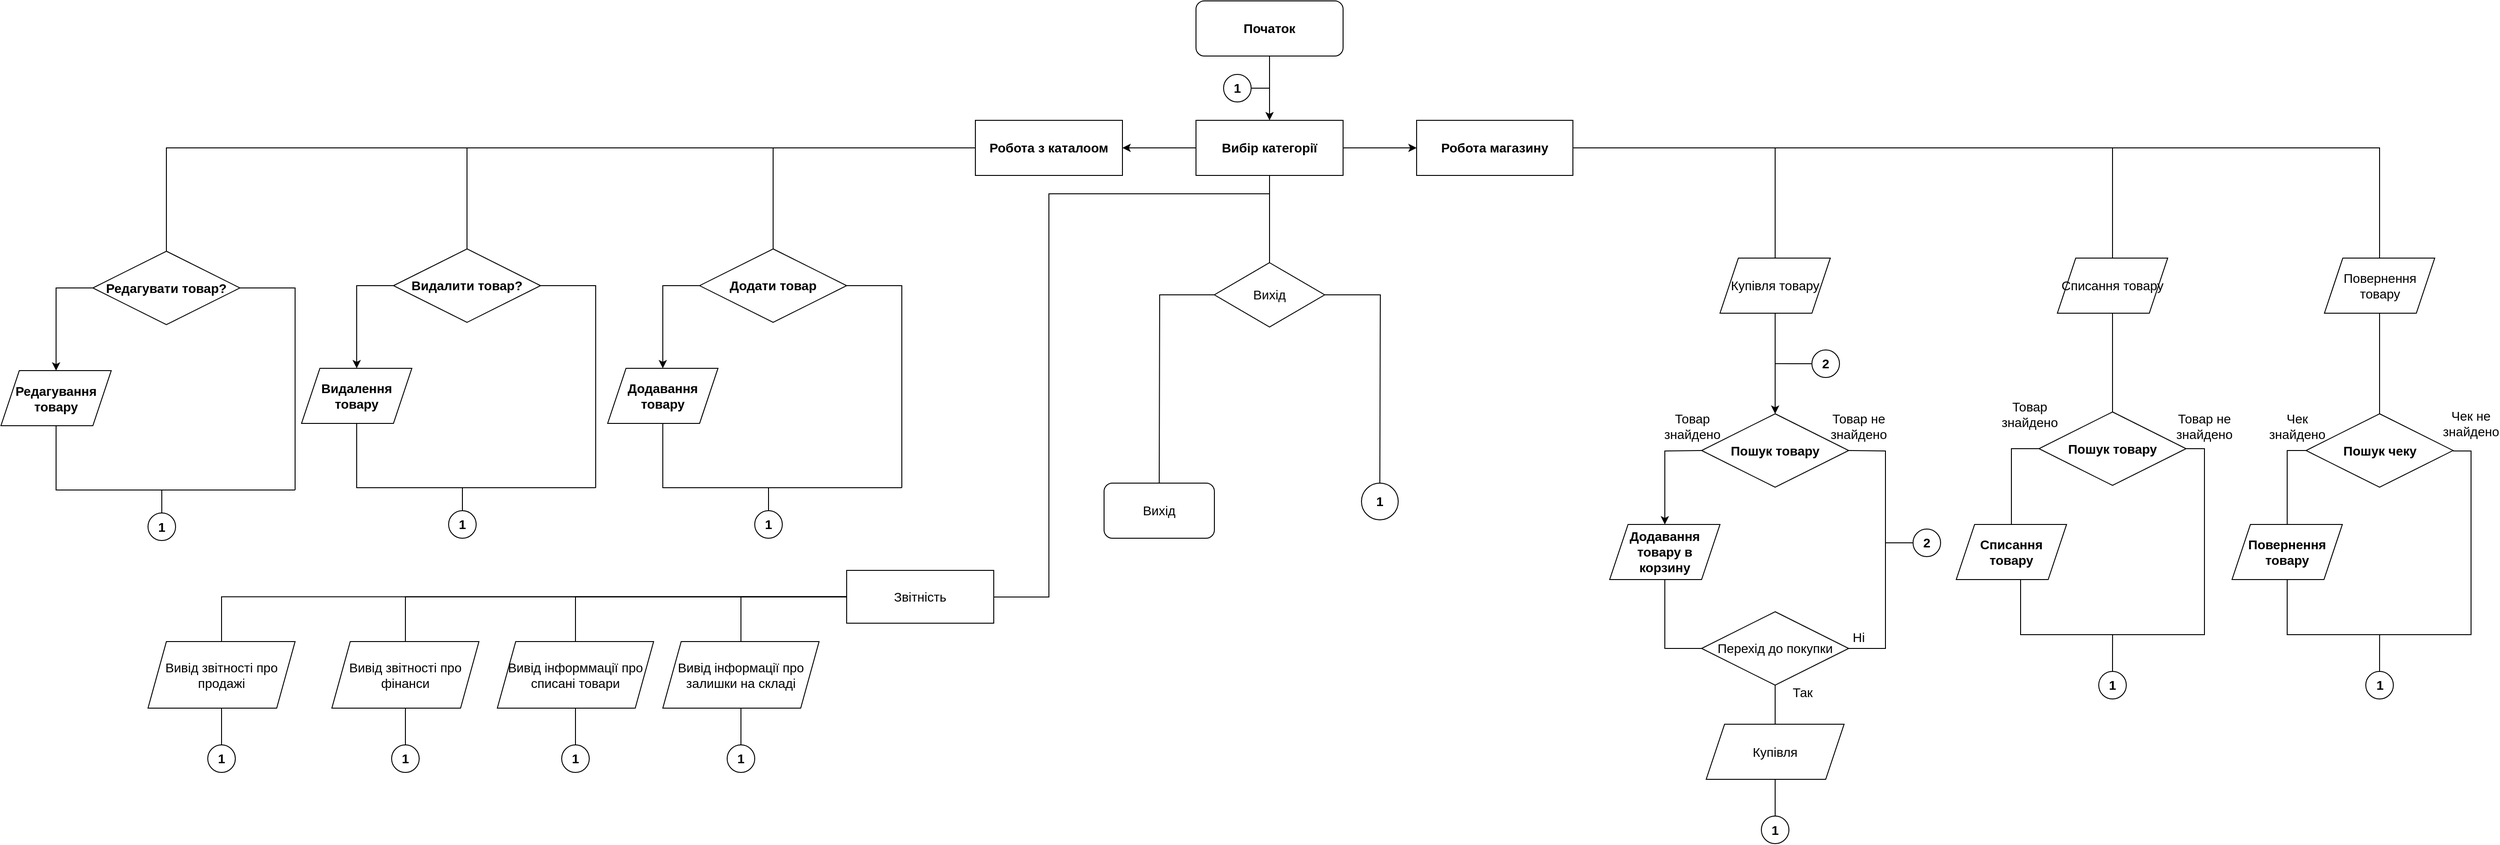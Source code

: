 <mxfile version="20.0.1" type="github">
  <diagram id="C5RBs43oDa-KdzZeNtuy" name="Page-1">
    <mxGraphModel dx="5209" dy="1905" grid="1" gridSize="10" guides="1" tooltips="1" connect="1" arrows="1" fold="1" page="1" pageScale="1" pageWidth="827" pageHeight="1169" math="0" shadow="0">
      <root>
        <mxCell id="WIyWlLk6GJQsqaUBKTNV-0" />
        <mxCell id="WIyWlLk6GJQsqaUBKTNV-1" parent="WIyWlLk6GJQsqaUBKTNV-0" />
        <mxCell id="IhnhWhZBl7mTdEsvZuZf-0" value="Початок" style="rounded=1;whiteSpace=wrap;html=1;fontStyle=1;fontSize=14;" vertex="1" parent="WIyWlLk6GJQsqaUBKTNV-1">
          <mxGeometry x="400" y="30" width="160" height="60" as="geometry" />
        </mxCell>
        <mxCell id="IhnhWhZBl7mTdEsvZuZf-137" style="edgeStyle=orthogonalEdgeStyle;rounded=0;orthogonalLoop=1;jettySize=auto;html=1;exitX=0.5;exitY=1;exitDx=0;exitDy=0;entryX=0.5;entryY=0;entryDx=0;entryDy=0;fontSize=14;endArrow=none;endFill=0;" edge="1" parent="WIyWlLk6GJQsqaUBKTNV-1" source="IhnhWhZBl7mTdEsvZuZf-1" target="IhnhWhZBl7mTdEsvZuZf-115">
          <mxGeometry relative="1" as="geometry">
            <Array as="points">
              <mxPoint x="480" y="240" />
              <mxPoint x="240" y="240" />
              <mxPoint x="240" y="679" />
              <mxPoint x="100" y="679" />
            </Array>
          </mxGeometry>
        </mxCell>
        <mxCell id="IhnhWhZBl7mTdEsvZuZf-1" value="Вибір категорії" style="rounded=0;whiteSpace=wrap;html=1;fontStyle=1;fontSize=14;" vertex="1" parent="WIyWlLk6GJQsqaUBKTNV-1">
          <mxGeometry x="400" y="160" width="160" height="60" as="geometry" />
        </mxCell>
        <mxCell id="IhnhWhZBl7mTdEsvZuZf-4" value="" style="endArrow=classic;html=1;rounded=0;exitX=0.5;exitY=1;exitDx=0;exitDy=0;entryX=0.5;entryY=0;entryDx=0;entryDy=0;fontStyle=1;fontSize=14;" edge="1" parent="WIyWlLk6GJQsqaUBKTNV-1" source="IhnhWhZBl7mTdEsvZuZf-0" target="IhnhWhZBl7mTdEsvZuZf-1">
          <mxGeometry width="50" height="50" relative="1" as="geometry">
            <mxPoint x="540" y="120" as="sourcePoint" />
            <mxPoint x="590" y="70" as="targetPoint" />
          </mxGeometry>
        </mxCell>
        <mxCell id="IhnhWhZBl7mTdEsvZuZf-5" value="1" style="ellipse;whiteSpace=wrap;html=1;fontStyle=1;fontSize=14;" vertex="1" parent="WIyWlLk6GJQsqaUBKTNV-1">
          <mxGeometry x="430" y="110" width="30" height="30" as="geometry" />
        </mxCell>
        <mxCell id="IhnhWhZBl7mTdEsvZuZf-7" value="" style="endArrow=none;html=1;rounded=0;exitX=1;exitY=0.5;exitDx=0;exitDy=0;fontStyle=1;fontSize=14;" edge="1" parent="WIyWlLk6GJQsqaUBKTNV-1" source="IhnhWhZBl7mTdEsvZuZf-5">
          <mxGeometry width="50" height="50" relative="1" as="geometry">
            <mxPoint x="630" y="170" as="sourcePoint" />
            <mxPoint x="480" y="125" as="targetPoint" />
          </mxGeometry>
        </mxCell>
        <mxCell id="IhnhWhZBl7mTdEsvZuZf-9" value="Робота з каталоом" style="rounded=0;whiteSpace=wrap;html=1;fontStyle=1;fontSize=14;" vertex="1" parent="WIyWlLk6GJQsqaUBKTNV-1">
          <mxGeometry x="160" y="160" width="160" height="60" as="geometry" />
        </mxCell>
        <mxCell id="IhnhWhZBl7mTdEsvZuZf-10" value="" style="endArrow=classic;html=1;rounded=0;entryX=1;entryY=0.5;entryDx=0;entryDy=0;exitX=0;exitY=0.5;exitDx=0;exitDy=0;fontStyle=1;fontSize=14;" edge="1" parent="WIyWlLk6GJQsqaUBKTNV-1" source="IhnhWhZBl7mTdEsvZuZf-1" target="IhnhWhZBl7mTdEsvZuZf-9">
          <mxGeometry width="50" height="50" relative="1" as="geometry">
            <mxPoint x="340" y="220" as="sourcePoint" />
            <mxPoint x="390" y="170" as="targetPoint" />
          </mxGeometry>
        </mxCell>
        <mxCell id="IhnhWhZBl7mTdEsvZuZf-13" value="Редагувати товар?" style="rhombus;whiteSpace=wrap;html=1;fontStyle=1;fontSize=14;" vertex="1" parent="WIyWlLk6GJQsqaUBKTNV-1">
          <mxGeometry x="-800" y="302.5" width="160" height="80" as="geometry" />
        </mxCell>
        <mxCell id="IhnhWhZBl7mTdEsvZuZf-17" value="Редагування товару" style="shape=parallelogram;perimeter=parallelogramPerimeter;whiteSpace=wrap;html=1;fixedSize=1;fontStyle=1;fontSize=14;" vertex="1" parent="WIyWlLk6GJQsqaUBKTNV-1">
          <mxGeometry x="-900" y="432.5" width="120" height="60" as="geometry" />
        </mxCell>
        <mxCell id="IhnhWhZBl7mTdEsvZuZf-21" value="" style="endArrow=classic;html=1;rounded=0;entryX=0.5;entryY=0;entryDx=0;entryDy=0;exitX=0;exitY=0.5;exitDx=0;exitDy=0;fontStyle=1;fontSize=14;" edge="1" parent="WIyWlLk6GJQsqaUBKTNV-1" source="IhnhWhZBl7mTdEsvZuZf-13" target="IhnhWhZBl7mTdEsvZuZf-17">
          <mxGeometry width="50" height="50" relative="1" as="geometry">
            <mxPoint x="-880" y="382.5" as="sourcePoint" />
            <mxPoint x="-830" y="332.5" as="targetPoint" />
            <Array as="points">
              <mxPoint x="-840" y="342.5" />
            </Array>
          </mxGeometry>
        </mxCell>
        <mxCell id="IhnhWhZBl7mTdEsvZuZf-25" value="" style="endArrow=none;html=1;rounded=0;entryX=0.5;entryY=1;entryDx=0;entryDy=0;fontStyle=1;fontSize=14;" edge="1" parent="WIyWlLk6GJQsqaUBKTNV-1" target="IhnhWhZBl7mTdEsvZuZf-17">
          <mxGeometry width="50" height="50" relative="1" as="geometry">
            <mxPoint x="-580" y="562.5" as="sourcePoint" />
            <mxPoint x="-700" y="612.5" as="targetPoint" />
            <Array as="points">
              <mxPoint x="-840" y="562.5" />
            </Array>
          </mxGeometry>
        </mxCell>
        <mxCell id="IhnhWhZBl7mTdEsvZuZf-26" value="" style="endArrow=none;html=1;rounded=0;entryX=1;entryY=0.5;entryDx=0;entryDy=0;fontStyle=1;fontSize=14;" edge="1" parent="WIyWlLk6GJQsqaUBKTNV-1" target="IhnhWhZBl7mTdEsvZuZf-13">
          <mxGeometry width="50" height="50" relative="1" as="geometry">
            <mxPoint x="-580" y="562.5" as="sourcePoint" />
            <mxPoint x="-640" y="462.5" as="targetPoint" />
            <Array as="points">
              <mxPoint x="-580" y="342.5" />
            </Array>
          </mxGeometry>
        </mxCell>
        <mxCell id="IhnhWhZBl7mTdEsvZuZf-27" value="1" style="ellipse;whiteSpace=wrap;html=1;fontStyle=1;fontSize=14;" vertex="1" parent="WIyWlLk6GJQsqaUBKTNV-1">
          <mxGeometry x="-740" y="587.5" width="30" height="30" as="geometry" />
        </mxCell>
        <mxCell id="IhnhWhZBl7mTdEsvZuZf-28" value="" style="endArrow=none;html=1;rounded=0;exitX=0.5;exitY=0;exitDx=0;exitDy=0;fontStyle=1;fontSize=14;" edge="1" parent="WIyWlLk6GJQsqaUBKTNV-1" source="IhnhWhZBl7mTdEsvZuZf-27">
          <mxGeometry width="50" height="50" relative="1" as="geometry">
            <mxPoint x="-630" y="612.5" as="sourcePoint" />
            <mxPoint x="-725" y="562.5" as="targetPoint" />
          </mxGeometry>
        </mxCell>
        <mxCell id="IhnhWhZBl7mTdEsvZuZf-29" value="Видалити товар?" style="rhombus;whiteSpace=wrap;html=1;fontStyle=1;fontSize=14;" vertex="1" parent="WIyWlLk6GJQsqaUBKTNV-1">
          <mxGeometry x="-473" y="300" width="160" height="80" as="geometry" />
        </mxCell>
        <mxCell id="IhnhWhZBl7mTdEsvZuZf-30" value="Видалення товару" style="shape=parallelogram;perimeter=parallelogramPerimeter;whiteSpace=wrap;html=1;fixedSize=1;fontStyle=1;fontSize=14;" vertex="1" parent="WIyWlLk6GJQsqaUBKTNV-1">
          <mxGeometry x="-573" y="430" width="120" height="60" as="geometry" />
        </mxCell>
        <mxCell id="IhnhWhZBl7mTdEsvZuZf-31" value="" style="endArrow=classic;html=1;rounded=0;entryX=0.5;entryY=0;entryDx=0;entryDy=0;exitX=0;exitY=0.5;exitDx=0;exitDy=0;fontStyle=1;fontSize=14;" edge="1" source="IhnhWhZBl7mTdEsvZuZf-29" target="IhnhWhZBl7mTdEsvZuZf-30" parent="WIyWlLk6GJQsqaUBKTNV-1">
          <mxGeometry width="50" height="50" relative="1" as="geometry">
            <mxPoint x="-553" y="380" as="sourcePoint" />
            <mxPoint x="-503" y="330" as="targetPoint" />
            <Array as="points">
              <mxPoint x="-513" y="340" />
            </Array>
          </mxGeometry>
        </mxCell>
        <mxCell id="IhnhWhZBl7mTdEsvZuZf-32" value="" style="endArrow=none;html=1;rounded=0;entryX=0.5;entryY=1;entryDx=0;entryDy=0;fontStyle=1;fontSize=14;" edge="1" target="IhnhWhZBl7mTdEsvZuZf-30" parent="WIyWlLk6GJQsqaUBKTNV-1">
          <mxGeometry width="50" height="50" relative="1" as="geometry">
            <mxPoint x="-253.0" y="560" as="sourcePoint" />
            <mxPoint x="-373" y="610" as="targetPoint" />
            <Array as="points">
              <mxPoint x="-513" y="560" />
            </Array>
          </mxGeometry>
        </mxCell>
        <mxCell id="IhnhWhZBl7mTdEsvZuZf-33" value="" style="endArrow=none;html=1;rounded=0;entryX=1;entryY=0.5;entryDx=0;entryDy=0;fontStyle=1;fontSize=14;" edge="1" target="IhnhWhZBl7mTdEsvZuZf-29" parent="WIyWlLk6GJQsqaUBKTNV-1">
          <mxGeometry width="50" height="50" relative="1" as="geometry">
            <mxPoint x="-253.0" y="560" as="sourcePoint" />
            <mxPoint x="-313" y="460" as="targetPoint" />
            <Array as="points">
              <mxPoint x="-253" y="340" />
            </Array>
          </mxGeometry>
        </mxCell>
        <mxCell id="IhnhWhZBl7mTdEsvZuZf-34" value="1" style="ellipse;whiteSpace=wrap;html=1;fontStyle=1;fontSize=14;" vertex="1" parent="WIyWlLk6GJQsqaUBKTNV-1">
          <mxGeometry x="-413" y="585" width="30" height="30" as="geometry" />
        </mxCell>
        <mxCell id="IhnhWhZBl7mTdEsvZuZf-35" value="" style="endArrow=none;html=1;rounded=0;exitX=0.5;exitY=0;exitDx=0;exitDy=0;fontStyle=1;fontSize=14;" edge="1" source="IhnhWhZBl7mTdEsvZuZf-34" parent="WIyWlLk6GJQsqaUBKTNV-1">
          <mxGeometry width="50" height="50" relative="1" as="geometry">
            <mxPoint x="-303" y="610" as="sourcePoint" />
            <mxPoint x="-398.0" y="560" as="targetPoint" />
          </mxGeometry>
        </mxCell>
        <mxCell id="IhnhWhZBl7mTdEsvZuZf-36" value="Додати товар" style="rhombus;whiteSpace=wrap;html=1;fontStyle=1;fontSize=14;" vertex="1" parent="WIyWlLk6GJQsqaUBKTNV-1">
          <mxGeometry x="-140" y="300" width="160" height="80" as="geometry" />
        </mxCell>
        <mxCell id="IhnhWhZBl7mTdEsvZuZf-37" value="Додавання товару" style="shape=parallelogram;perimeter=parallelogramPerimeter;whiteSpace=wrap;html=1;fixedSize=1;fontStyle=1;fontSize=14;" vertex="1" parent="WIyWlLk6GJQsqaUBKTNV-1">
          <mxGeometry x="-240" y="430" width="120" height="60" as="geometry" />
        </mxCell>
        <mxCell id="IhnhWhZBl7mTdEsvZuZf-38" value="" style="endArrow=classic;html=1;rounded=0;entryX=0.5;entryY=0;entryDx=0;entryDy=0;exitX=0;exitY=0.5;exitDx=0;exitDy=0;fontStyle=1;fontSize=14;" edge="1" source="IhnhWhZBl7mTdEsvZuZf-36" target="IhnhWhZBl7mTdEsvZuZf-37" parent="WIyWlLk6GJQsqaUBKTNV-1">
          <mxGeometry width="50" height="50" relative="1" as="geometry">
            <mxPoint x="-220" y="380" as="sourcePoint" />
            <mxPoint x="-170" y="330" as="targetPoint" />
            <Array as="points">
              <mxPoint x="-180" y="340" />
            </Array>
          </mxGeometry>
        </mxCell>
        <mxCell id="IhnhWhZBl7mTdEsvZuZf-39" value="" style="endArrow=none;html=1;rounded=0;entryX=0.5;entryY=1;entryDx=0;entryDy=0;fontStyle=1;fontSize=14;" edge="1" target="IhnhWhZBl7mTdEsvZuZf-37" parent="WIyWlLk6GJQsqaUBKTNV-1">
          <mxGeometry width="50" height="50" relative="1" as="geometry">
            <mxPoint x="80.0" y="560" as="sourcePoint" />
            <mxPoint x="-40" y="610" as="targetPoint" />
            <Array as="points">
              <mxPoint x="-180" y="560" />
            </Array>
          </mxGeometry>
        </mxCell>
        <mxCell id="IhnhWhZBl7mTdEsvZuZf-40" value="" style="endArrow=none;html=1;rounded=0;entryX=1;entryY=0.5;entryDx=0;entryDy=0;fontStyle=1;fontSize=14;" edge="1" target="IhnhWhZBl7mTdEsvZuZf-36" parent="WIyWlLk6GJQsqaUBKTNV-1">
          <mxGeometry width="50" height="50" relative="1" as="geometry">
            <mxPoint x="80.0" y="560" as="sourcePoint" />
            <mxPoint x="20" y="460" as="targetPoint" />
            <Array as="points">
              <mxPoint x="80" y="340" />
            </Array>
          </mxGeometry>
        </mxCell>
        <mxCell id="IhnhWhZBl7mTdEsvZuZf-41" value="1" style="ellipse;whiteSpace=wrap;html=1;fontStyle=1;fontSize=14;" vertex="1" parent="WIyWlLk6GJQsqaUBKTNV-1">
          <mxGeometry x="-80" y="585" width="30" height="30" as="geometry" />
        </mxCell>
        <mxCell id="IhnhWhZBl7mTdEsvZuZf-42" value="" style="endArrow=none;html=1;rounded=0;exitX=0.5;exitY=0;exitDx=0;exitDy=0;fontStyle=1;fontSize=14;" edge="1" source="IhnhWhZBl7mTdEsvZuZf-41" parent="WIyWlLk6GJQsqaUBKTNV-1">
          <mxGeometry width="50" height="50" relative="1" as="geometry">
            <mxPoint x="30" y="610" as="sourcePoint" />
            <mxPoint x="-65.0" y="560" as="targetPoint" />
          </mxGeometry>
        </mxCell>
        <mxCell id="IhnhWhZBl7mTdEsvZuZf-43" value="" style="endArrow=none;html=1;rounded=0;fontSize=14;entryX=0;entryY=0.5;entryDx=0;entryDy=0;exitX=0.5;exitY=0;exitDx=0;exitDy=0;" edge="1" parent="WIyWlLk6GJQsqaUBKTNV-1" source="IhnhWhZBl7mTdEsvZuZf-13" target="IhnhWhZBl7mTdEsvZuZf-9">
          <mxGeometry width="50" height="50" relative="1" as="geometry">
            <mxPoint x="-720" y="300" as="sourcePoint" />
            <mxPoint x="-300" y="190" as="targetPoint" />
            <Array as="points">
              <mxPoint x="-720" y="190" />
            </Array>
          </mxGeometry>
        </mxCell>
        <mxCell id="IhnhWhZBl7mTdEsvZuZf-44" value="" style="endArrow=none;html=1;rounded=0;fontSize=14;entryX=0.5;entryY=0;entryDx=0;entryDy=0;" edge="1" parent="WIyWlLk6GJQsqaUBKTNV-1" target="IhnhWhZBl7mTdEsvZuZf-29">
          <mxGeometry width="50" height="50" relative="1" as="geometry">
            <mxPoint x="-393" y="190" as="sourcePoint" />
            <mxPoint x="-410" y="230" as="targetPoint" />
          </mxGeometry>
        </mxCell>
        <mxCell id="IhnhWhZBl7mTdEsvZuZf-45" value="" style="endArrow=none;html=1;rounded=0;fontSize=14;entryX=0.5;entryY=0;entryDx=0;entryDy=0;" edge="1" parent="WIyWlLk6GJQsqaUBKTNV-1" target="IhnhWhZBl7mTdEsvZuZf-36">
          <mxGeometry width="50" height="50" relative="1" as="geometry">
            <mxPoint x="-60" y="190" as="sourcePoint" />
            <mxPoint x="-130" y="250" as="targetPoint" />
          </mxGeometry>
        </mxCell>
        <mxCell id="IhnhWhZBl7mTdEsvZuZf-112" style="edgeStyle=orthogonalEdgeStyle;rounded=0;orthogonalLoop=1;jettySize=auto;html=1;exitX=1;exitY=0.5;exitDx=0;exitDy=0;entryX=0.5;entryY=0;entryDx=0;entryDy=0;fontSize=14;endArrow=none;endFill=0;" edge="1" parent="WIyWlLk6GJQsqaUBKTNV-1" source="IhnhWhZBl7mTdEsvZuZf-46" target="IhnhWhZBl7mTdEsvZuZf-101">
          <mxGeometry relative="1" as="geometry" />
        </mxCell>
        <mxCell id="IhnhWhZBl7mTdEsvZuZf-113" style="edgeStyle=orthogonalEdgeStyle;rounded=0;orthogonalLoop=1;jettySize=auto;html=1;exitX=1;exitY=0.5;exitDx=0;exitDy=0;entryX=0.5;entryY=0;entryDx=0;entryDy=0;fontSize=14;endArrow=none;endFill=0;" edge="1" parent="WIyWlLk6GJQsqaUBKTNV-1" source="IhnhWhZBl7mTdEsvZuZf-46" target="IhnhWhZBl7mTdEsvZuZf-48">
          <mxGeometry relative="1" as="geometry" />
        </mxCell>
        <mxCell id="IhnhWhZBl7mTdEsvZuZf-114" style="edgeStyle=orthogonalEdgeStyle;rounded=0;orthogonalLoop=1;jettySize=auto;html=1;exitX=1;exitY=0.5;exitDx=0;exitDy=0;entryX=0.5;entryY=0;entryDx=0;entryDy=0;fontSize=14;endArrow=none;endFill=0;" edge="1" parent="WIyWlLk6GJQsqaUBKTNV-1" source="IhnhWhZBl7mTdEsvZuZf-46" target="IhnhWhZBl7mTdEsvZuZf-90">
          <mxGeometry relative="1" as="geometry" />
        </mxCell>
        <mxCell id="IhnhWhZBl7mTdEsvZuZf-46" value="Робота магазину" style="rounded=0;whiteSpace=wrap;html=1;fontStyle=1;fontSize=14;" vertex="1" parent="WIyWlLk6GJQsqaUBKTNV-1">
          <mxGeometry x="640" y="160" width="170" height="60" as="geometry" />
        </mxCell>
        <mxCell id="IhnhWhZBl7mTdEsvZuZf-47" value="" style="endArrow=classic;html=1;rounded=0;fontSize=14;entryX=0;entryY=0.5;entryDx=0;entryDy=0;exitX=1;exitY=0.5;exitDx=0;exitDy=0;" edge="1" parent="WIyWlLk6GJQsqaUBKTNV-1" source="IhnhWhZBl7mTdEsvZuZf-1" target="IhnhWhZBl7mTdEsvZuZf-46">
          <mxGeometry width="50" height="50" relative="1" as="geometry">
            <mxPoint x="510" y="410" as="sourcePoint" />
            <mxPoint x="560" y="360" as="targetPoint" />
          </mxGeometry>
        </mxCell>
        <mxCell id="IhnhWhZBl7mTdEsvZuZf-57" style="edgeStyle=orthogonalEdgeStyle;rounded=0;orthogonalLoop=1;jettySize=auto;html=1;exitX=0.5;exitY=1;exitDx=0;exitDy=0;entryX=0.5;entryY=0;entryDx=0;entryDy=0;fontSize=14;" edge="1" parent="WIyWlLk6GJQsqaUBKTNV-1" source="IhnhWhZBl7mTdEsvZuZf-48" target="IhnhWhZBl7mTdEsvZuZf-50">
          <mxGeometry relative="1" as="geometry" />
        </mxCell>
        <mxCell id="IhnhWhZBl7mTdEsvZuZf-48" value="Купівля товару" style="shape=parallelogram;perimeter=parallelogramPerimeter;whiteSpace=wrap;html=1;fixedSize=1;fontSize=14;" vertex="1" parent="WIyWlLk6GJQsqaUBKTNV-1">
          <mxGeometry x="970" y="310" width="120" height="60" as="geometry" />
        </mxCell>
        <mxCell id="IhnhWhZBl7mTdEsvZuZf-50" value="Пошук товару" style="rhombus;whiteSpace=wrap;html=1;fontStyle=1;fontSize=14;" vertex="1" parent="WIyWlLk6GJQsqaUBKTNV-1">
          <mxGeometry x="950" y="479.5" width="160" height="80" as="geometry" />
        </mxCell>
        <mxCell id="IhnhWhZBl7mTdEsvZuZf-72" style="edgeStyle=orthogonalEdgeStyle;rounded=0;orthogonalLoop=1;jettySize=auto;html=1;exitX=0.5;exitY=1;exitDx=0;exitDy=0;entryX=0;entryY=0.5;entryDx=0;entryDy=0;fontSize=14;endArrow=none;endFill=0;" edge="1" parent="WIyWlLk6GJQsqaUBKTNV-1" source="IhnhWhZBl7mTdEsvZuZf-51" target="IhnhWhZBl7mTdEsvZuZf-71">
          <mxGeometry relative="1" as="geometry" />
        </mxCell>
        <mxCell id="IhnhWhZBl7mTdEsvZuZf-51" value="Додавання товару в корзину" style="shape=parallelogram;perimeter=parallelogramPerimeter;whiteSpace=wrap;html=1;fixedSize=1;fontStyle=1;fontSize=14;" vertex="1" parent="WIyWlLk6GJQsqaUBKTNV-1">
          <mxGeometry x="850" y="600" width="120" height="60" as="geometry" />
        </mxCell>
        <mxCell id="IhnhWhZBl7mTdEsvZuZf-52" value="" style="endArrow=classic;html=1;rounded=0;exitX=0;exitY=0.5;exitDx=0;exitDy=0;fontStyle=1;fontSize=14;entryX=0.5;entryY=0;entryDx=0;entryDy=0;" edge="1" parent="WIyWlLk6GJQsqaUBKTNV-1" source="IhnhWhZBl7mTdEsvZuZf-50" target="IhnhWhZBl7mTdEsvZuZf-51">
          <mxGeometry width="50" height="50" relative="1" as="geometry">
            <mxPoint x="870" y="562.5" as="sourcePoint" />
            <mxPoint x="910" y="590" as="targetPoint" />
            <Array as="points">
              <mxPoint x="910" y="520" />
            </Array>
          </mxGeometry>
        </mxCell>
        <mxCell id="IhnhWhZBl7mTdEsvZuZf-60" style="edgeStyle=orthogonalEdgeStyle;rounded=0;orthogonalLoop=1;jettySize=auto;html=1;exitX=0;exitY=0.5;exitDx=0;exitDy=0;fontSize=14;labelPosition=right;verticalLabelPosition=middle;align=left;verticalAlign=middle;horizontal=1;endArrow=none;endFill=0;" edge="1" parent="WIyWlLk6GJQsqaUBKTNV-1" source="IhnhWhZBl7mTdEsvZuZf-58">
          <mxGeometry relative="1" as="geometry">
            <mxPoint x="1030" y="424.917" as="targetPoint" />
          </mxGeometry>
        </mxCell>
        <mxCell id="IhnhWhZBl7mTdEsvZuZf-58" value="2" style="ellipse;whiteSpace=wrap;html=1;fontStyle=1;fontSize=14;" vertex="1" parent="WIyWlLk6GJQsqaUBKTNV-1">
          <mxGeometry x="1070" y="410" width="30" height="30" as="geometry" />
        </mxCell>
        <mxCell id="IhnhWhZBl7mTdEsvZuZf-64" value="Товар знайдено" style="text;html=1;strokeColor=none;fillColor=none;align=center;verticalAlign=middle;whiteSpace=wrap;rounded=0;fontSize=14;" vertex="1" parent="WIyWlLk6GJQsqaUBKTNV-1">
          <mxGeometry x="910" y="477.5" width="60" height="30" as="geometry" />
        </mxCell>
        <mxCell id="IhnhWhZBl7mTdEsvZuZf-65" value="Товар не знайдено" style="text;html=1;strokeColor=none;fillColor=none;align=center;verticalAlign=middle;whiteSpace=wrap;rounded=0;fontSize=14;" vertex="1" parent="WIyWlLk6GJQsqaUBKTNV-1">
          <mxGeometry x="1091" y="477.5" width="60" height="30" as="geometry" />
        </mxCell>
        <mxCell id="IhnhWhZBl7mTdEsvZuZf-71" value="Перехід до покупки" style="rhombus;whiteSpace=wrap;html=1;fontSize=14;" vertex="1" parent="WIyWlLk6GJQsqaUBKTNV-1">
          <mxGeometry x="950" y="695" width="160" height="80" as="geometry" />
        </mxCell>
        <mxCell id="IhnhWhZBl7mTdEsvZuZf-74" value="" style="endArrow=none;html=1;rounded=0;fontSize=14;exitX=1;exitY=0.5;exitDx=0;exitDy=0;entryX=1;entryY=0.5;entryDx=0;entryDy=0;" edge="1" parent="WIyWlLk6GJQsqaUBKTNV-1" source="IhnhWhZBl7mTdEsvZuZf-71" target="IhnhWhZBl7mTdEsvZuZf-50">
          <mxGeometry width="50" height="50" relative="1" as="geometry">
            <mxPoint x="1130" y="720" as="sourcePoint" />
            <mxPoint x="1110" y="530" as="targetPoint" />
            <Array as="points">
              <mxPoint x="1150" y="735" />
              <mxPoint x="1150" y="520" />
            </Array>
          </mxGeometry>
        </mxCell>
        <mxCell id="IhnhWhZBl7mTdEsvZuZf-78" value="Ні" style="text;html=1;strokeColor=none;fillColor=none;align=center;verticalAlign=middle;whiteSpace=wrap;rounded=0;fontSize=14;" vertex="1" parent="WIyWlLk6GJQsqaUBKTNV-1">
          <mxGeometry x="1091" y="707.5" width="60" height="30" as="geometry" />
        </mxCell>
        <mxCell id="IhnhWhZBl7mTdEsvZuZf-79" value="Так" style="text;html=1;strokeColor=none;fillColor=none;align=center;verticalAlign=middle;whiteSpace=wrap;rounded=0;fontSize=14;" vertex="1" parent="WIyWlLk6GJQsqaUBKTNV-1">
          <mxGeometry x="1030" y="767.5" width="60" height="30" as="geometry" />
        </mxCell>
        <mxCell id="IhnhWhZBl7mTdEsvZuZf-80" value="Купівля" style="shape=parallelogram;perimeter=parallelogramPerimeter;whiteSpace=wrap;html=1;fixedSize=1;fontSize=14;" vertex="1" parent="WIyWlLk6GJQsqaUBKTNV-1">
          <mxGeometry x="955" y="817.5" width="150" height="60" as="geometry" />
        </mxCell>
        <mxCell id="IhnhWhZBl7mTdEsvZuZf-83" value="1" style="ellipse;whiteSpace=wrap;html=1;fontStyle=1;fontSize=14;" vertex="1" parent="WIyWlLk6GJQsqaUBKTNV-1">
          <mxGeometry x="1015" y="917.5" width="30" height="30" as="geometry" />
        </mxCell>
        <mxCell id="IhnhWhZBl7mTdEsvZuZf-84" value="2" style="ellipse;whiteSpace=wrap;html=1;fontStyle=1;fontSize=14;" vertex="1" parent="WIyWlLk6GJQsqaUBKTNV-1">
          <mxGeometry x="1180" y="605" width="30" height="30" as="geometry" />
        </mxCell>
        <mxCell id="IhnhWhZBl7mTdEsvZuZf-85" value="" style="endArrow=none;html=1;rounded=0;fontSize=14;entryX=0;entryY=0.5;entryDx=0;entryDy=0;" edge="1" parent="WIyWlLk6GJQsqaUBKTNV-1" target="IhnhWhZBl7mTdEsvZuZf-84">
          <mxGeometry width="50" height="50" relative="1" as="geometry">
            <mxPoint x="1150" y="620" as="sourcePoint" />
            <mxPoint x="1110" y="610" as="targetPoint" />
          </mxGeometry>
        </mxCell>
        <mxCell id="IhnhWhZBl7mTdEsvZuZf-88" value="" style="endArrow=none;html=1;rounded=0;fontSize=14;entryX=0.5;entryY=0;entryDx=0;entryDy=0;exitX=0.5;exitY=1;exitDx=0;exitDy=0;" edge="1" parent="WIyWlLk6GJQsqaUBKTNV-1" source="IhnhWhZBl7mTdEsvZuZf-80" target="IhnhWhZBl7mTdEsvZuZf-83">
          <mxGeometry width="50" height="50" relative="1" as="geometry">
            <mxPoint x="950" y="947.5" as="sourcePoint" />
            <mxPoint x="1000" y="897.5" as="targetPoint" />
          </mxGeometry>
        </mxCell>
        <mxCell id="IhnhWhZBl7mTdEsvZuZf-89" value="" style="endArrow=none;html=1;rounded=0;fontSize=14;entryX=0;entryY=0.25;entryDx=0;entryDy=0;exitX=0.5;exitY=0;exitDx=0;exitDy=0;" edge="1" parent="WIyWlLk6GJQsqaUBKTNV-1" source="IhnhWhZBl7mTdEsvZuZf-80" target="IhnhWhZBl7mTdEsvZuZf-79">
          <mxGeometry width="50" height="50" relative="1" as="geometry">
            <mxPoint x="940" y="827.5" as="sourcePoint" />
            <mxPoint x="990" y="777.5" as="targetPoint" />
          </mxGeometry>
        </mxCell>
        <mxCell id="IhnhWhZBl7mTdEsvZuZf-97" style="edgeStyle=orthogonalEdgeStyle;rounded=0;orthogonalLoop=1;jettySize=auto;html=1;exitX=0.5;exitY=1;exitDx=0;exitDy=0;entryX=0.5;entryY=0;entryDx=0;entryDy=0;fontSize=14;endArrow=none;endFill=0;" edge="1" parent="WIyWlLk6GJQsqaUBKTNV-1" source="IhnhWhZBl7mTdEsvZuZf-90" target="IhnhWhZBl7mTdEsvZuZf-93">
          <mxGeometry relative="1" as="geometry" />
        </mxCell>
        <mxCell id="IhnhWhZBl7mTdEsvZuZf-90" value="Списання товару" style="shape=parallelogram;perimeter=parallelogramPerimeter;whiteSpace=wrap;html=1;fixedSize=1;fontSize=14;" vertex="1" parent="WIyWlLk6GJQsqaUBKTNV-1">
          <mxGeometry x="1337" y="310" width="120" height="60" as="geometry" />
        </mxCell>
        <mxCell id="IhnhWhZBl7mTdEsvZuZf-91" value="Товар знайдено" style="text;html=1;strokeColor=none;fillColor=none;align=center;verticalAlign=middle;whiteSpace=wrap;rounded=0;fontSize=14;" vertex="1" parent="WIyWlLk6GJQsqaUBKTNV-1">
          <mxGeometry x="1276.5" y="465" width="60" height="30" as="geometry" />
        </mxCell>
        <mxCell id="IhnhWhZBl7mTdEsvZuZf-92" value="Товар не знайдено" style="text;html=1;strokeColor=none;fillColor=none;align=center;verticalAlign=middle;whiteSpace=wrap;rounded=0;fontSize=14;" vertex="1" parent="WIyWlLk6GJQsqaUBKTNV-1">
          <mxGeometry x="1467" y="477.5" width="60" height="30" as="geometry" />
        </mxCell>
        <mxCell id="IhnhWhZBl7mTdEsvZuZf-95" style="edgeStyle=orthogonalEdgeStyle;rounded=0;orthogonalLoop=1;jettySize=auto;html=1;exitX=0;exitY=0.5;exitDx=0;exitDy=0;entryX=0.5;entryY=0;entryDx=0;entryDy=0;fontSize=14;endArrow=none;endFill=0;" edge="1" parent="WIyWlLk6GJQsqaUBKTNV-1" source="IhnhWhZBl7mTdEsvZuZf-93" target="IhnhWhZBl7mTdEsvZuZf-94">
          <mxGeometry relative="1" as="geometry" />
        </mxCell>
        <mxCell id="IhnhWhZBl7mTdEsvZuZf-93" value="Пошук товару" style="rhombus;whiteSpace=wrap;html=1;fontStyle=1;fontSize=14;" vertex="1" parent="WIyWlLk6GJQsqaUBKTNV-1">
          <mxGeometry x="1317" y="477.5" width="160" height="80" as="geometry" />
        </mxCell>
        <mxCell id="IhnhWhZBl7mTdEsvZuZf-96" style="edgeStyle=orthogonalEdgeStyle;rounded=0;orthogonalLoop=1;jettySize=auto;html=1;exitX=0.5;exitY=1;exitDx=0;exitDy=0;entryX=1;entryY=0.5;entryDx=0;entryDy=0;fontSize=14;endArrow=none;endFill=0;" edge="1" parent="WIyWlLk6GJQsqaUBKTNV-1" source="IhnhWhZBl7mTdEsvZuZf-94" target="IhnhWhZBl7mTdEsvZuZf-93">
          <mxGeometry relative="1" as="geometry">
            <Array as="points">
              <mxPoint x="1297" y="720" />
              <mxPoint x="1497" y="720" />
              <mxPoint x="1497" y="517" />
            </Array>
          </mxGeometry>
        </mxCell>
        <mxCell id="IhnhWhZBl7mTdEsvZuZf-94" value="Списання товару" style="shape=parallelogram;perimeter=parallelogramPerimeter;whiteSpace=wrap;html=1;fixedSize=1;fontStyle=1;fontSize=14;" vertex="1" parent="WIyWlLk6GJQsqaUBKTNV-1">
          <mxGeometry x="1227" y="600" width="120" height="60" as="geometry" />
        </mxCell>
        <mxCell id="IhnhWhZBl7mTdEsvZuZf-99" style="edgeStyle=orthogonalEdgeStyle;rounded=0;orthogonalLoop=1;jettySize=auto;html=1;exitX=0.5;exitY=0;exitDx=0;exitDy=0;fontSize=14;endArrow=none;endFill=0;" edge="1" parent="WIyWlLk6GJQsqaUBKTNV-1" source="IhnhWhZBl7mTdEsvZuZf-98">
          <mxGeometry relative="1" as="geometry">
            <mxPoint x="1397.053" y="720" as="targetPoint" />
          </mxGeometry>
        </mxCell>
        <mxCell id="IhnhWhZBl7mTdEsvZuZf-98" value="1" style="ellipse;whiteSpace=wrap;html=1;fontStyle=1;fontSize=14;" vertex="1" parent="WIyWlLk6GJQsqaUBKTNV-1">
          <mxGeometry x="1382" y="760" width="30" height="30" as="geometry" />
        </mxCell>
        <mxCell id="IhnhWhZBl7mTdEsvZuZf-100" style="edgeStyle=orthogonalEdgeStyle;rounded=0;orthogonalLoop=1;jettySize=auto;html=1;exitX=0.5;exitY=1;exitDx=0;exitDy=0;entryX=0.5;entryY=0;entryDx=0;entryDy=0;fontSize=14;endArrow=none;endFill=0;" edge="1" source="IhnhWhZBl7mTdEsvZuZf-101" target="IhnhWhZBl7mTdEsvZuZf-105" parent="WIyWlLk6GJQsqaUBKTNV-1">
          <mxGeometry relative="1" as="geometry" />
        </mxCell>
        <mxCell id="IhnhWhZBl7mTdEsvZuZf-101" value="Повернення товару" style="shape=parallelogram;perimeter=parallelogramPerimeter;whiteSpace=wrap;html=1;fixedSize=1;fontSize=14;" vertex="1" parent="WIyWlLk6GJQsqaUBKTNV-1">
          <mxGeometry x="1627.5" y="310" width="120" height="60" as="geometry" />
        </mxCell>
        <mxCell id="IhnhWhZBl7mTdEsvZuZf-102" value="Чек знайдено" style="text;html=1;strokeColor=none;fillColor=none;align=center;verticalAlign=middle;whiteSpace=wrap;rounded=0;fontSize=14;" vertex="1" parent="WIyWlLk6GJQsqaUBKTNV-1">
          <mxGeometry x="1567.5" y="477.5" width="60" height="30" as="geometry" />
        </mxCell>
        <mxCell id="IhnhWhZBl7mTdEsvZuZf-103" value="Чек не знайдено" style="text;html=1;strokeColor=none;fillColor=none;align=center;verticalAlign=middle;whiteSpace=wrap;rounded=0;fontSize=14;" vertex="1" parent="WIyWlLk6GJQsqaUBKTNV-1">
          <mxGeometry x="1757" y="475" width="60" height="30" as="geometry" />
        </mxCell>
        <mxCell id="IhnhWhZBl7mTdEsvZuZf-104" style="edgeStyle=orthogonalEdgeStyle;rounded=0;orthogonalLoop=1;jettySize=auto;html=1;exitX=0;exitY=0.5;exitDx=0;exitDy=0;entryX=0.5;entryY=0;entryDx=0;entryDy=0;fontSize=14;endArrow=none;endFill=0;" edge="1" source="IhnhWhZBl7mTdEsvZuZf-105" target="IhnhWhZBl7mTdEsvZuZf-107" parent="WIyWlLk6GJQsqaUBKTNV-1">
          <mxGeometry relative="1" as="geometry" />
        </mxCell>
        <mxCell id="IhnhWhZBl7mTdEsvZuZf-105" value="Пошук чеку" style="rhombus;whiteSpace=wrap;html=1;fontStyle=1;fontSize=14;" vertex="1" parent="WIyWlLk6GJQsqaUBKTNV-1">
          <mxGeometry x="1607.5" y="479.5" width="160" height="80" as="geometry" />
        </mxCell>
        <mxCell id="IhnhWhZBl7mTdEsvZuZf-106" style="edgeStyle=orthogonalEdgeStyle;rounded=0;orthogonalLoop=1;jettySize=auto;html=1;exitX=0.5;exitY=1;exitDx=0;exitDy=0;entryX=1;entryY=0.5;entryDx=0;entryDy=0;fontSize=14;endArrow=none;endFill=0;" edge="1" source="IhnhWhZBl7mTdEsvZuZf-107" target="IhnhWhZBl7mTdEsvZuZf-105" parent="WIyWlLk6GJQsqaUBKTNV-1">
          <mxGeometry relative="1" as="geometry">
            <Array as="points">
              <mxPoint x="1587" y="720" />
              <mxPoint x="1787" y="720" />
              <mxPoint x="1787" y="520" />
              <mxPoint x="1768" y="520" />
            </Array>
          </mxGeometry>
        </mxCell>
        <mxCell id="IhnhWhZBl7mTdEsvZuZf-107" value="Повернення товару" style="shape=parallelogram;perimeter=parallelogramPerimeter;whiteSpace=wrap;html=1;fixedSize=1;fontStyle=1;fontSize=14;" vertex="1" parent="WIyWlLk6GJQsqaUBKTNV-1">
          <mxGeometry x="1527" y="600" width="120" height="60" as="geometry" />
        </mxCell>
        <mxCell id="IhnhWhZBl7mTdEsvZuZf-108" style="edgeStyle=orthogonalEdgeStyle;rounded=0;orthogonalLoop=1;jettySize=auto;html=1;exitX=0.5;exitY=0;exitDx=0;exitDy=0;fontSize=14;endArrow=none;endFill=0;" edge="1" source="IhnhWhZBl7mTdEsvZuZf-109" parent="WIyWlLk6GJQsqaUBKTNV-1">
          <mxGeometry relative="1" as="geometry">
            <mxPoint x="1687.553" y="720.0" as="targetPoint" />
            <Array as="points">
              <mxPoint x="1687.5" y="740" />
              <mxPoint x="1687.5" y="740" />
            </Array>
          </mxGeometry>
        </mxCell>
        <mxCell id="IhnhWhZBl7mTdEsvZuZf-109" value="1" style="ellipse;whiteSpace=wrap;html=1;fontStyle=1;fontSize=14;" vertex="1" parent="WIyWlLk6GJQsqaUBKTNV-1">
          <mxGeometry x="1672.5" y="760" width="30" height="30" as="geometry" />
        </mxCell>
        <mxCell id="IhnhWhZBl7mTdEsvZuZf-132" style="edgeStyle=orthogonalEdgeStyle;rounded=0;orthogonalLoop=1;jettySize=auto;html=1;exitX=0;exitY=0.5;exitDx=0;exitDy=0;entryX=0.5;entryY=0;entryDx=0;entryDy=0;fontSize=14;endArrow=none;endFill=0;" edge="1" parent="WIyWlLk6GJQsqaUBKTNV-1" source="IhnhWhZBl7mTdEsvZuZf-115" target="IhnhWhZBl7mTdEsvZuZf-117">
          <mxGeometry relative="1" as="geometry" />
        </mxCell>
        <mxCell id="IhnhWhZBl7mTdEsvZuZf-133" style="edgeStyle=orthogonalEdgeStyle;rounded=0;orthogonalLoop=1;jettySize=auto;html=1;exitX=0;exitY=0.5;exitDx=0;exitDy=0;fontSize=14;endArrow=none;endFill=0;" edge="1" parent="WIyWlLk6GJQsqaUBKTNV-1" source="IhnhWhZBl7mTdEsvZuZf-115" target="IhnhWhZBl7mTdEsvZuZf-118">
          <mxGeometry relative="1" as="geometry" />
        </mxCell>
        <mxCell id="IhnhWhZBl7mTdEsvZuZf-135" style="edgeStyle=orthogonalEdgeStyle;rounded=0;orthogonalLoop=1;jettySize=auto;html=1;exitX=0;exitY=0.5;exitDx=0;exitDy=0;entryX=0.5;entryY=0;entryDx=0;entryDy=0;fontSize=14;endArrow=none;endFill=0;" edge="1" parent="WIyWlLk6GJQsqaUBKTNV-1" source="IhnhWhZBl7mTdEsvZuZf-115" target="IhnhWhZBl7mTdEsvZuZf-116">
          <mxGeometry relative="1" as="geometry" />
        </mxCell>
        <mxCell id="IhnhWhZBl7mTdEsvZuZf-136" style="edgeStyle=orthogonalEdgeStyle;rounded=0;orthogonalLoop=1;jettySize=auto;html=1;exitX=0;exitY=0.5;exitDx=0;exitDy=0;entryX=0.5;entryY=0;entryDx=0;entryDy=0;fontSize=14;endArrow=none;endFill=0;" edge="1" parent="WIyWlLk6GJQsqaUBKTNV-1" source="IhnhWhZBl7mTdEsvZuZf-115" target="IhnhWhZBl7mTdEsvZuZf-120">
          <mxGeometry relative="1" as="geometry" />
        </mxCell>
        <mxCell id="IhnhWhZBl7mTdEsvZuZf-115" value="Звітність" style="rounded=0;whiteSpace=wrap;html=1;fontSize=14;" vertex="1" parent="WIyWlLk6GJQsqaUBKTNV-1">
          <mxGeometry x="20" y="650" width="160" height="57.5" as="geometry" />
        </mxCell>
        <mxCell id="IhnhWhZBl7mTdEsvZuZf-130" style="edgeStyle=orthogonalEdgeStyle;rounded=0;orthogonalLoop=1;jettySize=auto;html=1;exitX=0.5;exitY=1;exitDx=0;exitDy=0;entryX=0.5;entryY=0;entryDx=0;entryDy=0;fontSize=14;endArrow=none;endFill=0;" edge="1" parent="WIyWlLk6GJQsqaUBKTNV-1" source="IhnhWhZBl7mTdEsvZuZf-116" target="IhnhWhZBl7mTdEsvZuZf-123">
          <mxGeometry relative="1" as="geometry" />
        </mxCell>
        <mxCell id="IhnhWhZBl7mTdEsvZuZf-116" value="Вивід інформмації про списані товари" style="shape=parallelogram;perimeter=parallelogramPerimeter;whiteSpace=wrap;html=1;fixedSize=1;fontSize=14;" vertex="1" parent="WIyWlLk6GJQsqaUBKTNV-1">
          <mxGeometry x="-360" y="727.5" width="170" height="72.5" as="geometry" />
        </mxCell>
        <mxCell id="IhnhWhZBl7mTdEsvZuZf-117" value="Вивід звітності про продажі" style="shape=parallelogram;perimeter=parallelogramPerimeter;whiteSpace=wrap;html=1;fixedSize=1;fontSize=14;" vertex="1" parent="WIyWlLk6GJQsqaUBKTNV-1">
          <mxGeometry x="-740" y="727.5" width="160" height="72.5" as="geometry" />
        </mxCell>
        <mxCell id="IhnhWhZBl7mTdEsvZuZf-118" value="Вивід звітності про фінанси" style="shape=parallelogram;perimeter=parallelogramPerimeter;whiteSpace=wrap;html=1;fixedSize=1;fontSize=14;" vertex="1" parent="WIyWlLk6GJQsqaUBKTNV-1">
          <mxGeometry x="-540" y="727.5" width="160" height="72.5" as="geometry" />
        </mxCell>
        <mxCell id="IhnhWhZBl7mTdEsvZuZf-131" style="edgeStyle=orthogonalEdgeStyle;rounded=0;orthogonalLoop=1;jettySize=auto;html=1;exitX=0.5;exitY=1;exitDx=0;exitDy=0;entryX=0.5;entryY=0;entryDx=0;entryDy=0;fontSize=14;endArrow=none;endFill=0;" edge="1" parent="WIyWlLk6GJQsqaUBKTNV-1" source="IhnhWhZBl7mTdEsvZuZf-120" target="IhnhWhZBl7mTdEsvZuZf-124">
          <mxGeometry relative="1" as="geometry" />
        </mxCell>
        <mxCell id="IhnhWhZBl7mTdEsvZuZf-120" value="Вивід інформації про залишки на складі" style="shape=parallelogram;perimeter=parallelogramPerimeter;whiteSpace=wrap;html=1;fixedSize=1;fontSize=14;" vertex="1" parent="WIyWlLk6GJQsqaUBKTNV-1">
          <mxGeometry x="-180" y="727.5" width="170" height="72.5" as="geometry" />
        </mxCell>
        <mxCell id="IhnhWhZBl7mTdEsvZuZf-121" value="1" style="ellipse;whiteSpace=wrap;html=1;fontStyle=1;fontSize=14;" vertex="1" parent="WIyWlLk6GJQsqaUBKTNV-1">
          <mxGeometry x="-675" y="840" width="30" height="30" as="geometry" />
        </mxCell>
        <mxCell id="IhnhWhZBl7mTdEsvZuZf-122" value="1" style="ellipse;whiteSpace=wrap;html=1;fontStyle=1;fontSize=14;" vertex="1" parent="WIyWlLk6GJQsqaUBKTNV-1">
          <mxGeometry x="-475" y="840" width="30" height="30" as="geometry" />
        </mxCell>
        <mxCell id="IhnhWhZBl7mTdEsvZuZf-123" value="1" style="ellipse;whiteSpace=wrap;html=1;fontStyle=1;fontSize=14;" vertex="1" parent="WIyWlLk6GJQsqaUBKTNV-1">
          <mxGeometry x="-290" y="840" width="30" height="30" as="geometry" />
        </mxCell>
        <mxCell id="IhnhWhZBl7mTdEsvZuZf-124" value="1" style="ellipse;whiteSpace=wrap;html=1;fontStyle=1;fontSize=14;" vertex="1" parent="WIyWlLk6GJQsqaUBKTNV-1">
          <mxGeometry x="-110" y="840" width="30" height="30" as="geometry" />
        </mxCell>
        <mxCell id="IhnhWhZBl7mTdEsvZuZf-125" value="" style="endArrow=none;html=1;rounded=0;fontSize=14;entryX=0.5;entryY=0;entryDx=0;entryDy=0;exitX=0.5;exitY=1;exitDx=0;exitDy=0;" edge="1" parent="WIyWlLk6GJQsqaUBKTNV-1" source="IhnhWhZBl7mTdEsvZuZf-117" target="IhnhWhZBl7mTdEsvZuZf-121">
          <mxGeometry width="50" height="50" relative="1" as="geometry">
            <mxPoint x="-790" y="870" as="sourcePoint" />
            <mxPoint x="-740" y="820" as="targetPoint" />
          </mxGeometry>
        </mxCell>
        <mxCell id="IhnhWhZBl7mTdEsvZuZf-127" value="" style="endArrow=none;html=1;rounded=0;fontSize=14;entryX=0.5;entryY=1;entryDx=0;entryDy=0;exitX=0.5;exitY=0;exitDx=0;exitDy=0;" edge="1" parent="WIyWlLk6GJQsqaUBKTNV-1" source="IhnhWhZBl7mTdEsvZuZf-122" target="IhnhWhZBl7mTdEsvZuZf-118">
          <mxGeometry width="50" height="50" relative="1" as="geometry">
            <mxPoint x="-580" y="860" as="sourcePoint" />
            <mxPoint x="-530" y="810" as="targetPoint" />
          </mxGeometry>
        </mxCell>
        <mxCell id="IhnhWhZBl7mTdEsvZuZf-140" style="edgeStyle=orthogonalEdgeStyle;rounded=0;orthogonalLoop=1;jettySize=auto;html=1;exitX=0;exitY=0.5;exitDx=0;exitDy=0;fontSize=14;endArrow=none;endFill=0;" edge="1" parent="WIyWlLk6GJQsqaUBKTNV-1" source="IhnhWhZBl7mTdEsvZuZf-138">
          <mxGeometry relative="1" as="geometry">
            <mxPoint x="360" y="555" as="targetPoint" />
          </mxGeometry>
        </mxCell>
        <mxCell id="IhnhWhZBl7mTdEsvZuZf-141" style="edgeStyle=orthogonalEdgeStyle;rounded=0;orthogonalLoop=1;jettySize=auto;html=1;exitX=1;exitY=0.5;exitDx=0;exitDy=0;fontSize=14;endArrow=none;endFill=0;" edge="1" parent="WIyWlLk6GJQsqaUBKTNV-1" source="IhnhWhZBl7mTdEsvZuZf-138">
          <mxGeometry relative="1" as="geometry">
            <mxPoint x="600" y="555" as="targetPoint" />
          </mxGeometry>
        </mxCell>
        <mxCell id="IhnhWhZBl7mTdEsvZuZf-138" value="Вихід" style="rhombus;whiteSpace=wrap;html=1;fontSize=14;" vertex="1" parent="WIyWlLk6GJQsqaUBKTNV-1">
          <mxGeometry x="420" y="315" width="120" height="70" as="geometry" />
        </mxCell>
        <mxCell id="IhnhWhZBl7mTdEsvZuZf-139" value="" style="endArrow=none;html=1;rounded=0;fontSize=14;exitX=0.5;exitY=0;exitDx=0;exitDy=0;" edge="1" parent="WIyWlLk6GJQsqaUBKTNV-1" source="IhnhWhZBl7mTdEsvZuZf-138">
          <mxGeometry width="50" height="50" relative="1" as="geometry">
            <mxPoint x="460" y="710" as="sourcePoint" />
            <mxPoint x="480" y="220" as="targetPoint" />
          </mxGeometry>
        </mxCell>
        <mxCell id="IhnhWhZBl7mTdEsvZuZf-142" value="Вихід" style="rounded=1;whiteSpace=wrap;html=1;fontSize=14;" vertex="1" parent="WIyWlLk6GJQsqaUBKTNV-1">
          <mxGeometry x="300" y="555" width="120" height="60" as="geometry" />
        </mxCell>
        <mxCell id="IhnhWhZBl7mTdEsvZuZf-143" value="1" style="ellipse;whiteSpace=wrap;html=1;fontStyle=1;fontSize=14;" vertex="1" parent="WIyWlLk6GJQsqaUBKTNV-1">
          <mxGeometry x="580" y="555" width="40" height="40" as="geometry" />
        </mxCell>
      </root>
    </mxGraphModel>
  </diagram>
</mxfile>
